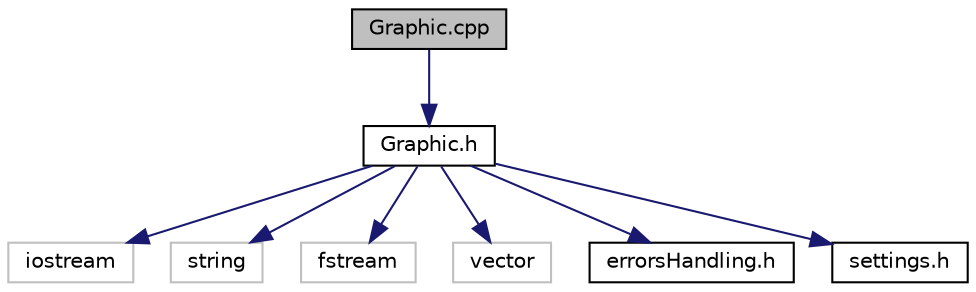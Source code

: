 digraph "Graphic.cpp"
{
 // LATEX_PDF_SIZE
  edge [fontname="Helvetica",fontsize="10",labelfontname="Helvetica",labelfontsize="10"];
  node [fontname="Helvetica",fontsize="10",shape=record];
  Node1 [label="Graphic.cpp",height=0.2,width=0.4,color="black", fillcolor="grey75", style="filled", fontcolor="black",tooltip="Methods definitions of Graphic abstract class."];
  Node1 -> Node2 [color="midnightblue",fontsize="10",style="solid",fontname="Helvetica"];
  Node2 [label="Graphic.h",height=0.2,width=0.4,color="black", fillcolor="white", style="filled",URL="$_graphic_8h.html",tooltip="Abstract class for graphic objects."];
  Node2 -> Node3 [color="midnightblue",fontsize="10",style="solid",fontname="Helvetica"];
  Node3 [label="iostream",height=0.2,width=0.4,color="grey75", fillcolor="white", style="filled",tooltip=" "];
  Node2 -> Node4 [color="midnightblue",fontsize="10",style="solid",fontname="Helvetica"];
  Node4 [label="string",height=0.2,width=0.4,color="grey75", fillcolor="white", style="filled",tooltip=" "];
  Node2 -> Node5 [color="midnightblue",fontsize="10",style="solid",fontname="Helvetica"];
  Node5 [label="fstream",height=0.2,width=0.4,color="grey75", fillcolor="white", style="filled",tooltip=" "];
  Node2 -> Node6 [color="midnightblue",fontsize="10",style="solid",fontname="Helvetica"];
  Node6 [label="vector",height=0.2,width=0.4,color="grey75", fillcolor="white", style="filled",tooltip=" "];
  Node2 -> Node7 [color="midnightblue",fontsize="10",style="solid",fontname="Helvetica"];
  Node7 [label="errorsHandling.h",height=0.2,width=0.4,color="black", fillcolor="white", style="filled",URL="$errors_handling_8h.html",tooltip="Exceptions structures."];
  Node2 -> Node8 [color="midnightblue",fontsize="10",style="solid",fontname="Helvetica"];
  Node8 [label="settings.h",height=0.2,width=0.4,color="black", fillcolor="white", style="filled",URL="$settings_8h.html",tooltip="Project main settings."];
}
